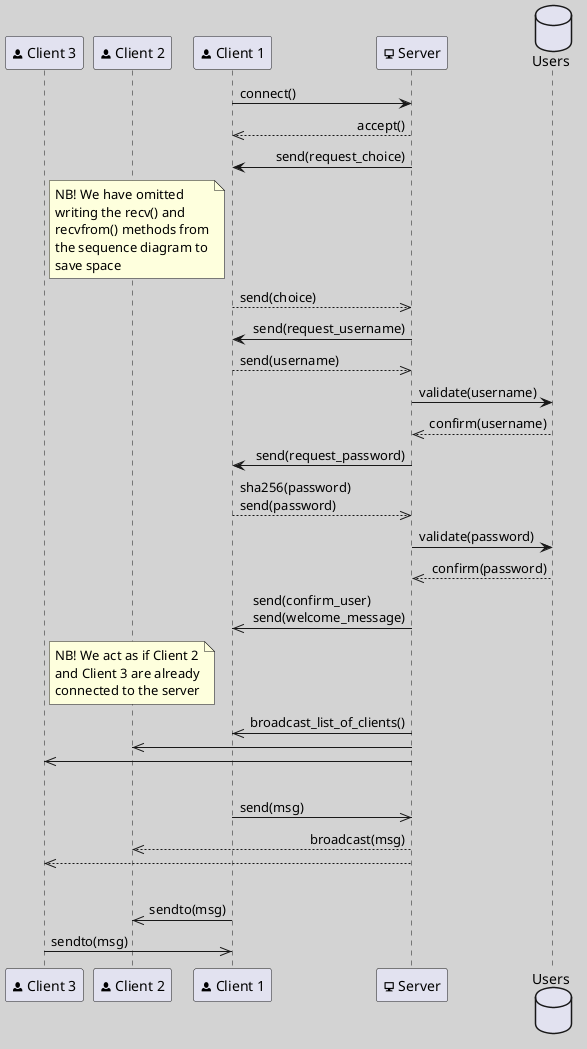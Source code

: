 @startuml chatroom_p2p_login

skinparam sequenceMessageAlign direction
skinparam backgroundColor lightgray

participant "<&person> Client 3" as client3
participant "<&person> Client 2" as client2
participant "<&person> Client 1" as client1
participant "<&monitor> Server" as server
database "Users" as users

client1 -> server : connect()
server -->> client1 : accept()
server -> client1 : send(request_choice)

note right of client3 
    NB! We have omitted
    writing the recv() and
    recvfrom() methods from
    the sequence diagram to
    save space
end note

client1 -->> server : send(choice)
server -> client1 : send(request_username)
client1 -->> server : send(username)
server -> users : validate(username)
users -->> server : confirm(username)
server -> client1 : send(request_password)
client1 -->> server : sha256(password)\nsend(password)
server -> users : validate(password)
users -->> server : confirm(password)
server ->> client1 : send(confirm_user)\nsend(welcome_message)

note right of client3
    NB! We act as if Client 2
    and Client 3 are already
    connected to the server
end note

server ->> client1 : broadcast_list_of_clients()
server ->> client2
server ->> client3

||25||

client1 ->> server : send(msg)
server -->> client2 : broadcast(msg)
server -->> client3

||25||

client1 ->> client2 : sendto(msg)
client3 ->> client1 : sendto(msg)

@enduml